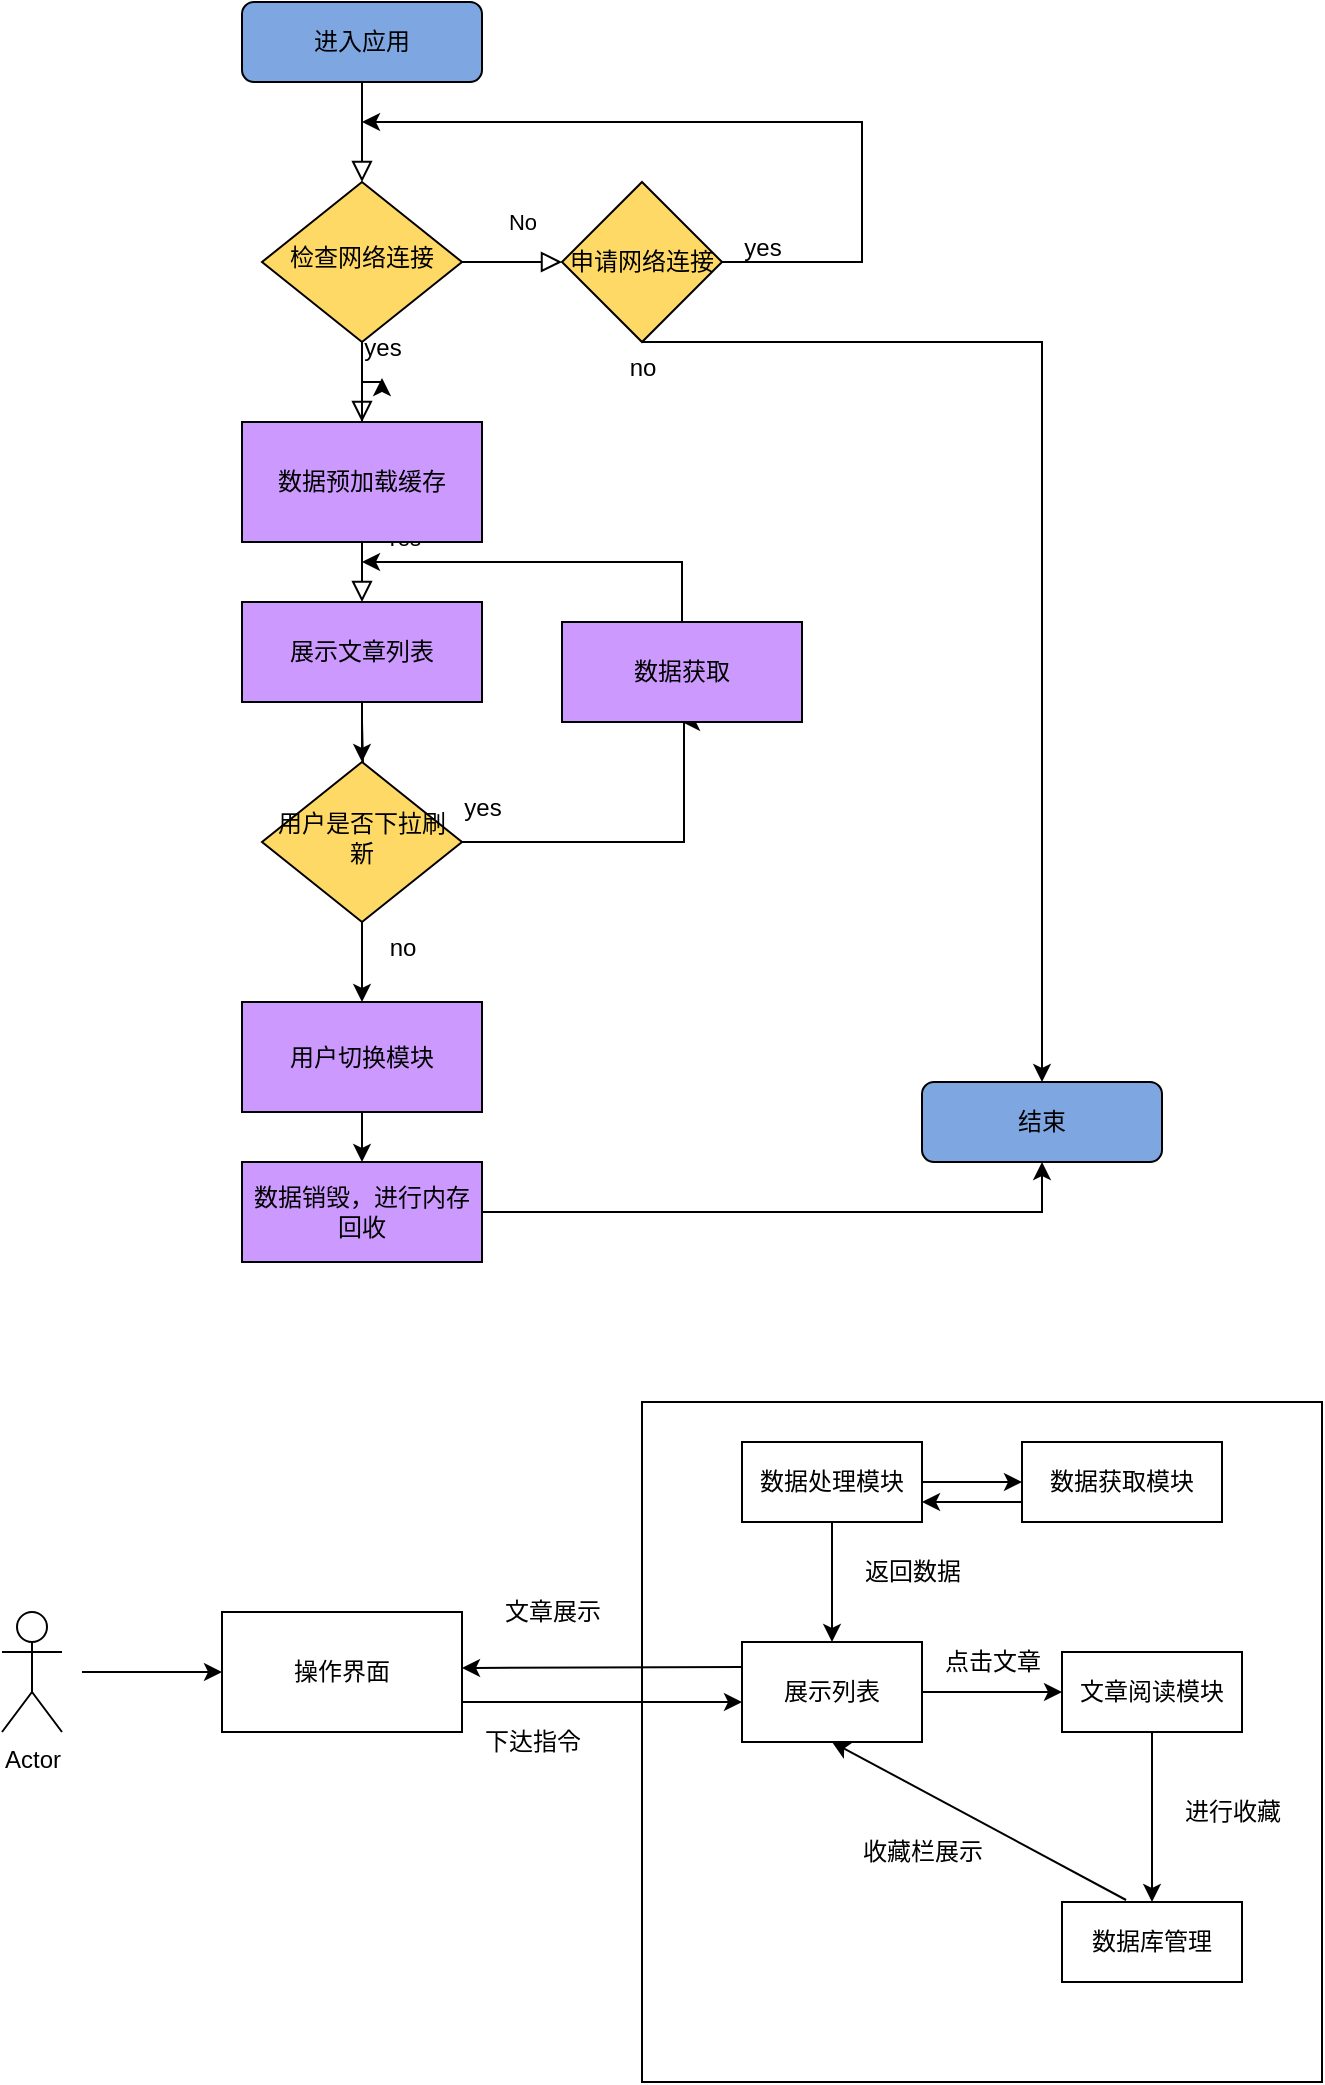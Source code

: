 <mxfile version="21.3.2" type="github">
  <diagram id="C5RBs43oDa-KdzZeNtuy" name="Page-1">
    <mxGraphModel dx="1674" dy="764" grid="0" gridSize="10" guides="1" tooltips="1" connect="1" arrows="1" fold="1" page="1" pageScale="1" pageWidth="827" pageHeight="1169" math="0" shadow="0">
      <root>
        <mxCell id="WIyWlLk6GJQsqaUBKTNV-0" />
        <mxCell id="WIyWlLk6GJQsqaUBKTNV-1" parent="WIyWlLk6GJQsqaUBKTNV-0" />
        <mxCell id="WIyWlLk6GJQsqaUBKTNV-2" value="" style="rounded=0;html=1;jettySize=auto;orthogonalLoop=1;fontSize=11;endArrow=block;endFill=0;endSize=8;strokeWidth=1;shadow=0;labelBackgroundColor=none;edgeStyle=orthogonalEdgeStyle;" parent="WIyWlLk6GJQsqaUBKTNV-1" source="WIyWlLk6GJQsqaUBKTNV-3" target="WIyWlLk6GJQsqaUBKTNV-6" edge="1">
          <mxGeometry relative="1" as="geometry" />
        </mxCell>
        <mxCell id="WIyWlLk6GJQsqaUBKTNV-3" value="进入应用" style="rounded=1;whiteSpace=wrap;html=1;fontSize=12;glass=0;strokeWidth=1;shadow=0;fillColor=#7EA6E0;" parent="WIyWlLk6GJQsqaUBKTNV-1" vertex="1">
          <mxGeometry x="160" y="80" width="120" height="40" as="geometry" />
        </mxCell>
        <mxCell id="WIyWlLk6GJQsqaUBKTNV-4" value="Yes" style="rounded=0;html=1;jettySize=auto;orthogonalLoop=1;fontSize=11;endArrow=block;endFill=0;endSize=8;strokeWidth=1;shadow=0;labelBackgroundColor=none;edgeStyle=orthogonalEdgeStyle;" parent="WIyWlLk6GJQsqaUBKTNV-1" target="WIyWlLk6GJQsqaUBKTNV-10" edge="1">
          <mxGeometry x="-1" y="92" relative="1" as="geometry">
            <mxPoint x="-72" y="-90" as="offset" />
            <mxPoint x="220" y="440" as="sourcePoint" />
          </mxGeometry>
        </mxCell>
        <mxCell id="WIyWlLk6GJQsqaUBKTNV-5" value="No" style="edgeStyle=orthogonalEdgeStyle;rounded=0;html=1;jettySize=auto;orthogonalLoop=1;fontSize=11;endArrow=block;endFill=0;endSize=8;strokeWidth=1;shadow=0;labelBackgroundColor=none;" parent="WIyWlLk6GJQsqaUBKTNV-1" source="WIyWlLk6GJQsqaUBKTNV-6" edge="1">
          <mxGeometry x="0.2" y="20" relative="1" as="geometry">
            <mxPoint as="offset" />
            <mxPoint x="320" y="210" as="targetPoint" />
          </mxGeometry>
        </mxCell>
        <mxCell id="WIyWlLk6GJQsqaUBKTNV-6" value="检查网络连接" style="rhombus;whiteSpace=wrap;html=1;shadow=0;fontFamily=Helvetica;fontSize=12;align=center;strokeWidth=1;spacing=6;spacingTop=-4;fillColor=#FFD966;" parent="WIyWlLk6GJQsqaUBKTNV-1" vertex="1">
          <mxGeometry x="170" y="170" width="100" height="80" as="geometry" />
        </mxCell>
        <mxCell id="01jqkl7g7AcQNHBMlg71-1" style="edgeStyle=orthogonalEdgeStyle;rounded=0;orthogonalLoop=1;jettySize=auto;html=1;entryX=0.5;entryY=1;entryDx=0;entryDy=0;" edge="1" parent="WIyWlLk6GJQsqaUBKTNV-1" source="WIyWlLk6GJQsqaUBKTNV-10" target="01jqkl7g7AcQNHBMlg71-16">
          <mxGeometry relative="1" as="geometry">
            <mxPoint x="380" y="450" as="targetPoint" />
            <Array as="points">
              <mxPoint x="381" y="500" />
            </Array>
          </mxGeometry>
        </mxCell>
        <mxCell id="WIyWlLk6GJQsqaUBKTNV-10" value="用户是否下拉刷新" style="rhombus;whiteSpace=wrap;html=1;shadow=0;fontFamily=Helvetica;fontSize=12;align=center;strokeWidth=1;spacing=6;spacingTop=-4;fillColor=#FFD966;" parent="WIyWlLk6GJQsqaUBKTNV-1" vertex="1">
          <mxGeometry x="170" y="460" width="100" height="80" as="geometry" />
        </mxCell>
        <mxCell id="_9OPrmVVzav-MEpdETkk-4" value="" style="endArrow=classic;html=1;rounded=0;exitX=1;exitY=0.5;exitDx=0;exitDy=0;" parent="WIyWlLk6GJQsqaUBKTNV-1" source="01jqkl7g7AcQNHBMlg71-19" edge="1">
          <mxGeometry width="50" height="50" relative="1" as="geometry">
            <mxPoint x="440" y="210" as="sourcePoint" />
            <mxPoint x="220" y="140" as="targetPoint" />
            <Array as="points">
              <mxPoint x="470" y="210" />
              <mxPoint x="470" y="140" />
            </Array>
          </mxGeometry>
        </mxCell>
        <mxCell id="_9OPrmVVzav-MEpdETkk-6" value="" style="rounded=0;html=1;jettySize=auto;orthogonalLoop=1;fontSize=11;endArrow=block;endFill=0;endSize=8;strokeWidth=1;shadow=0;labelBackgroundColor=none;edgeStyle=orthogonalEdgeStyle;" parent="WIyWlLk6GJQsqaUBKTNV-1" source="WIyWlLk6GJQsqaUBKTNV-6" edge="1">
          <mxGeometry x="0.882" y="20" relative="1" as="geometry">
            <mxPoint as="offset" />
            <mxPoint x="220" y="250" as="sourcePoint" />
            <mxPoint x="220" y="290" as="targetPoint" />
          </mxGeometry>
        </mxCell>
        <mxCell id="_9OPrmVVzav-MEpdETkk-8" value="" style="rounded=0;html=1;jettySize=auto;orthogonalLoop=1;fontSize=11;endArrow=block;endFill=0;endSize=8;strokeWidth=1;shadow=0;labelBackgroundColor=none;edgeStyle=orthogonalEdgeStyle;" parent="WIyWlLk6GJQsqaUBKTNV-1" edge="1">
          <mxGeometry x="-1" y="92" relative="1" as="geometry">
            <mxPoint x="-72" y="-90" as="offset" />
            <mxPoint x="220" y="350" as="sourcePoint" />
            <mxPoint x="220" y="380" as="targetPoint" />
          </mxGeometry>
        </mxCell>
        <mxCell id="_9OPrmVVzav-MEpdETkk-11" value="Actor" style="shape=umlActor;verticalLabelPosition=bottom;verticalAlign=top;html=1;outlineConnect=0;" parent="WIyWlLk6GJQsqaUBKTNV-1" vertex="1">
          <mxGeometry x="40" y="885" width="30" height="60" as="geometry" />
        </mxCell>
        <mxCell id="_9OPrmVVzav-MEpdETkk-12" value="操作界面" style="rounded=0;whiteSpace=wrap;html=1;" parent="WIyWlLk6GJQsqaUBKTNV-1" vertex="1">
          <mxGeometry x="150" y="885" width="120" height="60" as="geometry" />
        </mxCell>
        <mxCell id="_9OPrmVVzav-MEpdETkk-13" value="" style="whiteSpace=wrap;html=1;aspect=fixed;movable=0;resizable=0;rotatable=0;deletable=0;editable=0;locked=1;connectable=0;" parent="WIyWlLk6GJQsqaUBKTNV-1" vertex="1">
          <mxGeometry x="360" y="780" width="340" height="340" as="geometry" />
        </mxCell>
        <mxCell id="_9OPrmVVzav-MEpdETkk-14" value="数据处理模块" style="rounded=0;whiteSpace=wrap;html=1;" parent="WIyWlLk6GJQsqaUBKTNV-1" vertex="1">
          <mxGeometry x="410" y="800" width="90" height="40" as="geometry" />
        </mxCell>
        <mxCell id="_9OPrmVVzav-MEpdETkk-15" value="数据库管理" style="rounded=0;whiteSpace=wrap;html=1;" parent="WIyWlLk6GJQsqaUBKTNV-1" vertex="1">
          <mxGeometry x="570" y="1030" width="90" height="40" as="geometry" />
        </mxCell>
        <mxCell id="_9OPrmVVzav-MEpdETkk-16" value="展示列表" style="rounded=0;whiteSpace=wrap;html=1;" parent="WIyWlLk6GJQsqaUBKTNV-1" vertex="1">
          <mxGeometry x="410" y="900" width="90" height="50" as="geometry" />
        </mxCell>
        <mxCell id="_9OPrmVVzav-MEpdETkk-17" value="文章阅读模块" style="rounded=0;whiteSpace=wrap;html=1;" parent="WIyWlLk6GJQsqaUBKTNV-1" vertex="1">
          <mxGeometry x="570" y="905" width="90" height="40" as="geometry" />
        </mxCell>
        <mxCell id="_9OPrmVVzav-MEpdETkk-21" value="" style="endArrow=classic;html=1;rounded=0;exitX=0.5;exitY=1;exitDx=0;exitDy=0;" parent="WIyWlLk6GJQsqaUBKTNV-1" source="_9OPrmVVzav-MEpdETkk-14" target="_9OPrmVVzav-MEpdETkk-16" edge="1">
          <mxGeometry width="50" height="50" relative="1" as="geometry">
            <mxPoint x="170" y="820" as="sourcePoint" />
            <mxPoint x="220" y="770" as="targetPoint" />
          </mxGeometry>
        </mxCell>
        <mxCell id="_9OPrmVVzav-MEpdETkk-22" value="" style="endArrow=classic;html=1;rounded=0;exitX=1;exitY=0.5;exitDx=0;exitDy=0;entryX=0;entryY=0.5;entryDx=0;entryDy=0;" parent="WIyWlLk6GJQsqaUBKTNV-1" source="_9OPrmVVzav-MEpdETkk-16" target="_9OPrmVVzav-MEpdETkk-17" edge="1">
          <mxGeometry width="50" height="50" relative="1" as="geometry">
            <mxPoint x="170" y="820" as="sourcePoint" />
            <mxPoint x="360" y="808" as="targetPoint" />
          </mxGeometry>
        </mxCell>
        <mxCell id="_9OPrmVVzav-MEpdETkk-24" value="" style="endArrow=classic;html=1;rounded=0;exitX=0.5;exitY=1;exitDx=0;exitDy=0;entryX=0.5;entryY=0;entryDx=0;entryDy=0;" parent="WIyWlLk6GJQsqaUBKTNV-1" source="_9OPrmVVzav-MEpdETkk-17" target="_9OPrmVVzav-MEpdETkk-15" edge="1">
          <mxGeometry width="50" height="50" relative="1" as="geometry">
            <mxPoint x="170" y="820" as="sourcePoint" />
            <mxPoint x="220" y="770" as="targetPoint" />
          </mxGeometry>
        </mxCell>
        <mxCell id="_9OPrmVVzav-MEpdETkk-25" value="" style="endArrow=classic;html=1;rounded=0;exitX=0.356;exitY=-0.025;exitDx=0;exitDy=0;exitPerimeter=0;entryX=0.5;entryY=1;entryDx=0;entryDy=0;" parent="WIyWlLk6GJQsqaUBKTNV-1" source="_9OPrmVVzav-MEpdETkk-15" target="_9OPrmVVzav-MEpdETkk-16" edge="1">
          <mxGeometry width="50" height="50" relative="1" as="geometry">
            <mxPoint x="170" y="820" as="sourcePoint" />
            <mxPoint x="220" y="770" as="targetPoint" />
          </mxGeometry>
        </mxCell>
        <mxCell id="_9OPrmVVzav-MEpdETkk-26" value="返回数据" style="text;html=1;align=center;verticalAlign=middle;resizable=0;points=[];autosize=1;strokeColor=none;fillColor=none;" parent="WIyWlLk6GJQsqaUBKTNV-1" vertex="1">
          <mxGeometry x="460" y="850" width="70" height="30" as="geometry" />
        </mxCell>
        <mxCell id="_9OPrmVVzav-MEpdETkk-27" value="点击文章" style="text;html=1;align=center;verticalAlign=middle;resizable=0;points=[];autosize=1;strokeColor=none;fillColor=none;" parent="WIyWlLk6GJQsqaUBKTNV-1" vertex="1">
          <mxGeometry x="500" y="895" width="70" height="30" as="geometry" />
        </mxCell>
        <mxCell id="_9OPrmVVzav-MEpdETkk-28" value="进行收藏" style="text;html=1;align=center;verticalAlign=middle;resizable=0;points=[];autosize=1;strokeColor=none;fillColor=none;" parent="WIyWlLk6GJQsqaUBKTNV-1" vertex="1">
          <mxGeometry x="620" y="970" width="70" height="30" as="geometry" />
        </mxCell>
        <mxCell id="_9OPrmVVzav-MEpdETkk-29" value="收藏栏展示" style="text;html=1;align=center;verticalAlign=middle;resizable=0;points=[];autosize=1;strokeColor=none;fillColor=none;" parent="WIyWlLk6GJQsqaUBKTNV-1" vertex="1">
          <mxGeometry x="460" y="990" width="80" height="30" as="geometry" />
        </mxCell>
        <mxCell id="_9OPrmVVzav-MEpdETkk-30" value="" style="endArrow=classic;html=1;rounded=0;exitX=1;exitY=0.75;exitDx=0;exitDy=0;" parent="WIyWlLk6GJQsqaUBKTNV-1" source="_9OPrmVVzav-MEpdETkk-12" edge="1">
          <mxGeometry width="50" height="50" relative="1" as="geometry">
            <mxPoint x="170" y="820" as="sourcePoint" />
            <mxPoint x="410" y="930" as="targetPoint" />
          </mxGeometry>
        </mxCell>
        <mxCell id="_9OPrmVVzav-MEpdETkk-32" value="下达指令" style="text;html=1;align=center;verticalAlign=middle;resizable=0;points=[];autosize=1;strokeColor=none;fillColor=none;" parent="WIyWlLk6GJQsqaUBKTNV-1" vertex="1">
          <mxGeometry x="270" y="935" width="70" height="30" as="geometry" />
        </mxCell>
        <mxCell id="_9OPrmVVzav-MEpdETkk-33" value="文章展示" style="text;html=1;align=center;verticalAlign=middle;resizable=0;points=[];autosize=1;strokeColor=none;fillColor=none;" parent="WIyWlLk6GJQsqaUBKTNV-1" vertex="1">
          <mxGeometry x="280" y="870" width="70" height="30" as="geometry" />
        </mxCell>
        <mxCell id="_9OPrmVVzav-MEpdETkk-37" value="" style="endArrow=classic;html=1;rounded=0;entryX=0;entryY=0.5;entryDx=0;entryDy=0;" parent="WIyWlLk6GJQsqaUBKTNV-1" target="_9OPrmVVzav-MEpdETkk-12" edge="1">
          <mxGeometry width="50" height="50" relative="1" as="geometry">
            <mxPoint x="80" y="915" as="sourcePoint" />
            <mxPoint x="220" y="770" as="targetPoint" />
          </mxGeometry>
        </mxCell>
        <mxCell id="_9OPrmVVzav-MEpdETkk-40" value="数据获取模块" style="rounded=0;whiteSpace=wrap;html=1;" parent="WIyWlLk6GJQsqaUBKTNV-1" vertex="1">
          <mxGeometry x="550" y="800" width="100" height="40" as="geometry" />
        </mxCell>
        <mxCell id="_9OPrmVVzav-MEpdETkk-41" value="" style="endArrow=classic;html=1;rounded=0;exitX=1;exitY=0.5;exitDx=0;exitDy=0;entryX=0;entryY=0.5;entryDx=0;entryDy=0;" parent="WIyWlLk6GJQsqaUBKTNV-1" source="_9OPrmVVzav-MEpdETkk-14" target="_9OPrmVVzav-MEpdETkk-40" edge="1">
          <mxGeometry width="50" height="50" relative="1" as="geometry">
            <mxPoint x="170" y="820" as="sourcePoint" />
            <mxPoint x="220" y="770" as="targetPoint" />
          </mxGeometry>
        </mxCell>
        <mxCell id="_9OPrmVVzav-MEpdETkk-42" value="" style="endArrow=classic;html=1;rounded=0;exitX=0;exitY=0.75;exitDx=0;exitDy=0;entryX=1;entryY=0.75;entryDx=0;entryDy=0;" parent="WIyWlLk6GJQsqaUBKTNV-1" source="_9OPrmVVzav-MEpdETkk-40" target="_9OPrmVVzav-MEpdETkk-14" edge="1">
          <mxGeometry width="50" height="50" relative="1" as="geometry">
            <mxPoint x="170" y="820" as="sourcePoint" />
            <mxPoint x="220" y="770" as="targetPoint" />
          </mxGeometry>
        </mxCell>
        <mxCell id="_9OPrmVVzav-MEpdETkk-47" value="" style="endArrow=classic;html=1;rounded=0;exitX=0;exitY=0.25;exitDx=0;exitDy=0;" parent="WIyWlLk6GJQsqaUBKTNV-1" source="_9OPrmVVzav-MEpdETkk-16" edge="1">
          <mxGeometry width="50" height="50" relative="1" as="geometry">
            <mxPoint x="210" y="940" as="sourcePoint" />
            <mxPoint x="270" y="913" as="targetPoint" />
          </mxGeometry>
        </mxCell>
        <mxCell id="01jqkl7g7AcQNHBMlg71-2" value="" style="endArrow=classic;html=1;rounded=0;exitX=0.5;exitY=0;exitDx=0;exitDy=0;" edge="1" parent="WIyWlLk6GJQsqaUBKTNV-1">
          <mxGeometry width="50" height="50" relative="1" as="geometry">
            <mxPoint x="380" y="390" as="sourcePoint" />
            <mxPoint x="220" y="360" as="targetPoint" />
            <Array as="points">
              <mxPoint x="380" y="360" />
            </Array>
          </mxGeometry>
        </mxCell>
        <mxCell id="01jqkl7g7AcQNHBMlg71-3" value="yes" style="text;html=1;align=center;verticalAlign=middle;resizable=0;points=[];autosize=1;strokeColor=none;fillColor=none;" vertex="1" parent="WIyWlLk6GJQsqaUBKTNV-1">
          <mxGeometry x="260" y="468" width="40" height="30" as="geometry" />
        </mxCell>
        <mxCell id="01jqkl7g7AcQNHBMlg71-39" value="" style="edgeStyle=orthogonalEdgeStyle;rounded=0;orthogonalLoop=1;jettySize=auto;html=1;" edge="1" parent="WIyWlLk6GJQsqaUBKTNV-1" source="01jqkl7g7AcQNHBMlg71-13" target="01jqkl7g7AcQNHBMlg71-35">
          <mxGeometry relative="1" as="geometry" />
        </mxCell>
        <mxCell id="01jqkl7g7AcQNHBMlg71-13" value="数据预加载缓存" style="rounded=0;whiteSpace=wrap;html=1;fillColor=#CC99FF;" vertex="1" parent="WIyWlLk6GJQsqaUBKTNV-1">
          <mxGeometry x="160" y="290" width="120" height="60" as="geometry" />
        </mxCell>
        <mxCell id="01jqkl7g7AcQNHBMlg71-36" value="" style="edgeStyle=orthogonalEdgeStyle;rounded=0;orthogonalLoop=1;jettySize=auto;html=1;" edge="1" parent="WIyWlLk6GJQsqaUBKTNV-1" source="01jqkl7g7AcQNHBMlg71-15" target="WIyWlLk6GJQsqaUBKTNV-10">
          <mxGeometry relative="1" as="geometry" />
        </mxCell>
        <mxCell id="01jqkl7g7AcQNHBMlg71-15" value="展示文章列表" style="rounded=0;whiteSpace=wrap;html=1;fillColor=#CC99FF;" vertex="1" parent="WIyWlLk6GJQsqaUBKTNV-1">
          <mxGeometry x="160" y="380" width="120" height="50" as="geometry" />
        </mxCell>
        <mxCell id="01jqkl7g7AcQNHBMlg71-16" value="数据获取" style="rounded=0;whiteSpace=wrap;html=1;fillColor=#CC99FF;" vertex="1" parent="WIyWlLk6GJQsqaUBKTNV-1">
          <mxGeometry x="320" y="390" width="120" height="50" as="geometry" />
        </mxCell>
        <mxCell id="01jqkl7g7AcQNHBMlg71-18" value="结束" style="rounded=1;whiteSpace=wrap;html=1;fontSize=12;glass=0;strokeWidth=1;shadow=0;fillColor=#7EA6E0;" vertex="1" parent="WIyWlLk6GJQsqaUBKTNV-1">
          <mxGeometry x="500" y="620" width="120" height="40" as="geometry" />
        </mxCell>
        <mxCell id="01jqkl7g7AcQNHBMlg71-19" value="申请网络连接" style="rhombus;whiteSpace=wrap;html=1;fillColor=#FFD966;" vertex="1" parent="WIyWlLk6GJQsqaUBKTNV-1">
          <mxGeometry x="320" y="170" width="80" height="80" as="geometry" />
        </mxCell>
        <mxCell id="01jqkl7g7AcQNHBMlg71-20" value="yes" style="text;html=1;align=center;verticalAlign=middle;resizable=0;points=[];autosize=1;strokeColor=none;fillColor=none;" vertex="1" parent="WIyWlLk6GJQsqaUBKTNV-1">
          <mxGeometry x="400" y="188" width="40" height="30" as="geometry" />
        </mxCell>
        <mxCell id="01jqkl7g7AcQNHBMlg71-21" value="" style="endArrow=classic;html=1;rounded=0;exitX=0.5;exitY=1;exitDx=0;exitDy=0;entryX=0.5;entryY=0;entryDx=0;entryDy=0;" edge="1" parent="WIyWlLk6GJQsqaUBKTNV-1" source="01jqkl7g7AcQNHBMlg71-19" target="01jqkl7g7AcQNHBMlg71-18">
          <mxGeometry width="50" height="50" relative="1" as="geometry">
            <mxPoint x="390" y="420" as="sourcePoint" />
            <mxPoint x="440" y="370" as="targetPoint" />
            <Array as="points">
              <mxPoint x="560" y="250" />
            </Array>
          </mxGeometry>
        </mxCell>
        <mxCell id="01jqkl7g7AcQNHBMlg71-23" value="no" style="text;html=1;align=center;verticalAlign=middle;resizable=0;points=[];autosize=1;strokeColor=none;fillColor=none;" vertex="1" parent="WIyWlLk6GJQsqaUBKTNV-1">
          <mxGeometry x="340" y="248" width="40" height="30" as="geometry" />
        </mxCell>
        <mxCell id="01jqkl7g7AcQNHBMlg71-30" value="用户切换模块" style="rounded=0;whiteSpace=wrap;html=1;fillColor=#CC99FF;" vertex="1" parent="WIyWlLk6GJQsqaUBKTNV-1">
          <mxGeometry x="160" y="580" width="120" height="55" as="geometry" />
        </mxCell>
        <mxCell id="01jqkl7g7AcQNHBMlg71-33" value="" style="edgeStyle=orthogonalEdgeStyle;rounded=0;orthogonalLoop=1;jettySize=auto;html=1;entryX=0.5;entryY=1;entryDx=0;entryDy=0;" edge="1" parent="WIyWlLk6GJQsqaUBKTNV-1" source="01jqkl7g7AcQNHBMlg71-31" target="01jqkl7g7AcQNHBMlg71-18">
          <mxGeometry relative="1" as="geometry">
            <mxPoint x="390" y="705" as="targetPoint" />
          </mxGeometry>
        </mxCell>
        <mxCell id="01jqkl7g7AcQNHBMlg71-31" value="数据销毁，进行内存回收" style="rounded=0;whiteSpace=wrap;html=1;fillColor=#CC99FF;" vertex="1" parent="WIyWlLk6GJQsqaUBKTNV-1">
          <mxGeometry x="160" y="660" width="120" height="50" as="geometry" />
        </mxCell>
        <mxCell id="01jqkl7g7AcQNHBMlg71-34" value="" style="endArrow=classic;html=1;rounded=0;exitX=0.5;exitY=1;exitDx=0;exitDy=0;entryX=0.5;entryY=0;entryDx=0;entryDy=0;" edge="1" parent="WIyWlLk6GJQsqaUBKTNV-1" source="01jqkl7g7AcQNHBMlg71-30" target="01jqkl7g7AcQNHBMlg71-31">
          <mxGeometry width="50" height="50" relative="1" as="geometry">
            <mxPoint x="390" y="420" as="sourcePoint" />
            <mxPoint x="440" y="370" as="targetPoint" />
          </mxGeometry>
        </mxCell>
        <mxCell id="01jqkl7g7AcQNHBMlg71-35" value="yes" style="text;html=1;align=center;verticalAlign=middle;resizable=0;points=[];autosize=1;strokeColor=none;fillColor=none;" vertex="1" parent="WIyWlLk6GJQsqaUBKTNV-1">
          <mxGeometry x="210" y="238" width="40" height="30" as="geometry" />
        </mxCell>
        <mxCell id="01jqkl7g7AcQNHBMlg71-41" value="" style="endArrow=classic;html=1;rounded=0;exitX=0.5;exitY=1;exitDx=0;exitDy=0;entryX=0.5;entryY=0;entryDx=0;entryDy=0;" edge="1" parent="WIyWlLk6GJQsqaUBKTNV-1" source="WIyWlLk6GJQsqaUBKTNV-10" target="01jqkl7g7AcQNHBMlg71-30">
          <mxGeometry width="50" height="50" relative="1" as="geometry">
            <mxPoint x="390" y="420" as="sourcePoint" />
            <mxPoint x="440" y="370" as="targetPoint" />
          </mxGeometry>
        </mxCell>
        <mxCell id="01jqkl7g7AcQNHBMlg71-42" value="no" style="text;html=1;align=center;verticalAlign=middle;resizable=0;points=[];autosize=1;strokeColor=none;fillColor=none;" vertex="1" parent="WIyWlLk6GJQsqaUBKTNV-1">
          <mxGeometry x="220" y="538" width="40" height="30" as="geometry" />
        </mxCell>
      </root>
    </mxGraphModel>
  </diagram>
</mxfile>
